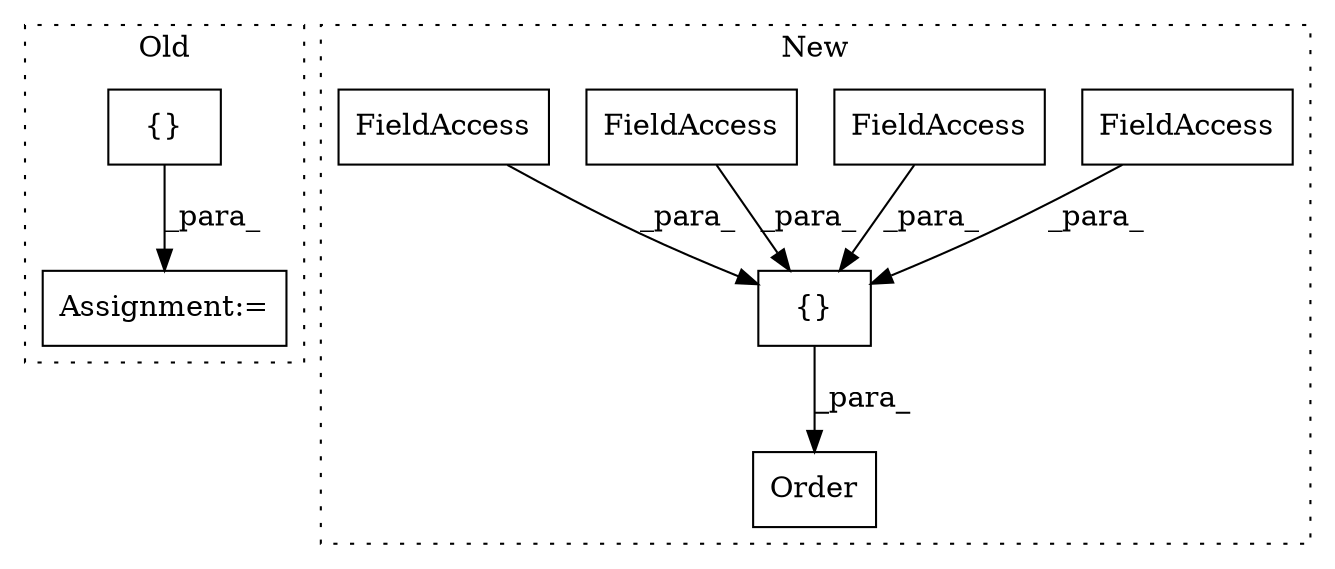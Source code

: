 digraph G {
subgraph cluster0 {
1 [label="{}" a="4" s="653,713" l="1,1" shape="box"];
8 [label="Assignment:=" a="7" s="643" l="1" shape="box"];
label = "Old";
style="dotted";
}
subgraph cluster1 {
2 [label="Order" a="32" s="504,548" l="6,1" shape="box"];
3 [label="{}" a="4" s="519,547" l="1,1" shape="box"];
4 [label="FieldAccess" a="22" s="520" l="6" shape="box"];
5 [label="FieldAccess" a="22" s="541" l="6" shape="box"];
6 [label="FieldAccess" a="22" s="527" l="6" shape="box"];
7 [label="FieldAccess" a="22" s="534" l="6" shape="box"];
label = "New";
style="dotted";
}
1 -> 8 [label="_para_"];
3 -> 2 [label="_para_"];
4 -> 3 [label="_para_"];
5 -> 3 [label="_para_"];
6 -> 3 [label="_para_"];
7 -> 3 [label="_para_"];
}